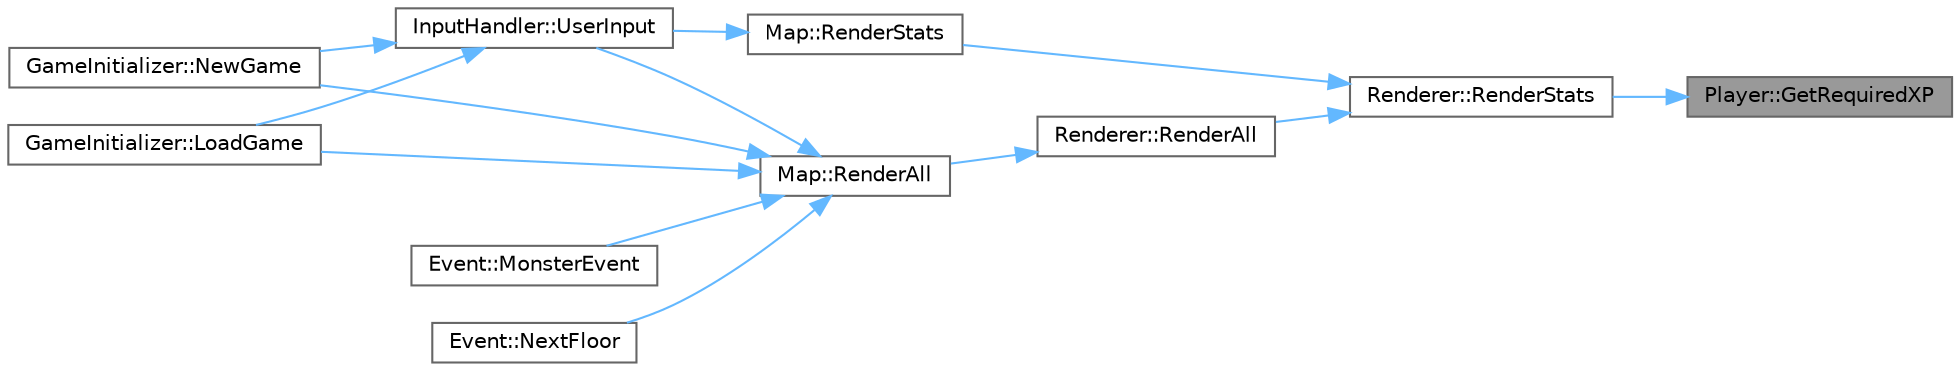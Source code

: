 digraph "Player::GetRequiredXP"
{
 // LATEX_PDF_SIZE
  bgcolor="transparent";
  edge [fontname=Helvetica,fontsize=10,labelfontname=Helvetica,labelfontsize=10];
  node [fontname=Helvetica,fontsize=10,shape=box,height=0.2,width=0.4];
  rankdir="RL";
  Node1 [id="Node000001",label="Player::GetRequiredXP",height=0.2,width=0.4,color="gray40", fillcolor="grey60", style="filled", fontcolor="black",tooltip="Gets the required XP for the player to level up."];
  Node1 -> Node2 [id="edge13_Node000001_Node000002",dir="back",color="steelblue1",style="solid",tooltip=" "];
  Node2 [id="Node000002",label="Renderer::RenderStats",height=0.2,width=0.4,color="grey40", fillcolor="white", style="filled",URL="$class_renderer.html#a9d637be028a796df2def962b166cbc3b",tooltip="Renders the player statistics on the console."];
  Node2 -> Node3 [id="edge14_Node000002_Node000003",dir="back",color="steelblue1",style="solid",tooltip=" "];
  Node3 [id="Node000003",label="Renderer::RenderAll",height=0.2,width=0.4,color="grey40", fillcolor="white", style="filled",URL="$class_renderer.html#a4b9534b25b7aaa77db529028db506fe1",tooltip="Renders the entire game map and player position on the console."];
  Node3 -> Node4 [id="edge15_Node000003_Node000004",dir="back",color="steelblue1",style="solid",tooltip=" "];
  Node4 [id="Node000004",label="Map::RenderAll",height=0.2,width=0.4,color="grey40", fillcolor="white", style="filled",URL="$class_map.html#aca8c6908e60633d6cbb50356adb244ed",tooltip="Renders all elements of the map."];
  Node4 -> Node5 [id="edge16_Node000004_Node000005",dir="back",color="steelblue1",style="solid",tooltip=" "];
  Node5 [id="Node000005",label="GameInitializer::LoadGame",height=0.2,width=0.4,color="grey40", fillcolor="white", style="filled",URL="$class_game_initializer.html#ae716e7cff2b6d5aeb52817de93c03839",tooltip="Loads a saved game from the specified directory."];
  Node4 -> Node6 [id="edge17_Node000004_Node000006",dir="back",color="steelblue1",style="solid",tooltip=" "];
  Node6 [id="Node000006",label="Event::MonsterEvent",height=0.2,width=0.4,color="grey40", fillcolor="white", style="filled",URL="$class_event.html#ae13a9997f6b23b04342dee739f2cd1b6",tooltip="Handles a monster event."];
  Node4 -> Node7 [id="edge18_Node000004_Node000007",dir="back",color="steelblue1",style="solid",tooltip=" "];
  Node7 [id="Node000007",label="GameInitializer::NewGame",height=0.2,width=0.4,color="grey40", fillcolor="white", style="filled",URL="$class_game_initializer.html#ae604744fcd25ff4e95f332f29c1b60d5",tooltip="Starts a new game."];
  Node4 -> Node8 [id="edge19_Node000004_Node000008",dir="back",color="steelblue1",style="solid",tooltip=" "];
  Node8 [id="Node000008",label="Event::NextFloor",height=0.2,width=0.4,color="grey40", fillcolor="white", style="filled",URL="$class_event.html#a24e8745f6b8cfb8fa37d56be302da3bd",tooltip="Advances to the next floor."];
  Node4 -> Node9 [id="edge20_Node000004_Node000009",dir="back",color="steelblue1",style="solid",tooltip=" "];
  Node9 [id="Node000009",label="InputHandler::UserInput",height=0.2,width=0.4,color="grey40", fillcolor="white", style="filled",URL="$class_input_handler.html#a41e6c1f2ba464836b12f0e5644957ccd",tooltip="Handles user input for map navigation."];
  Node9 -> Node5 [id="edge21_Node000009_Node000005",dir="back",color="steelblue1",style="solid",tooltip=" "];
  Node9 -> Node7 [id="edge22_Node000009_Node000007",dir="back",color="steelblue1",style="solid",tooltip=" "];
  Node2 -> Node10 [id="edge23_Node000002_Node000010",dir="back",color="steelblue1",style="solid",tooltip=" "];
  Node10 [id="Node000010",label="Map::RenderStats",height=0.2,width=0.4,color="grey40", fillcolor="white", style="filled",URL="$class_map.html#a38f2e7bbe348cbb132c0379705e2f5cd",tooltip="Renders player stats."];
  Node10 -> Node9 [id="edge24_Node000010_Node000009",dir="back",color="steelblue1",style="solid",tooltip=" "];
}
